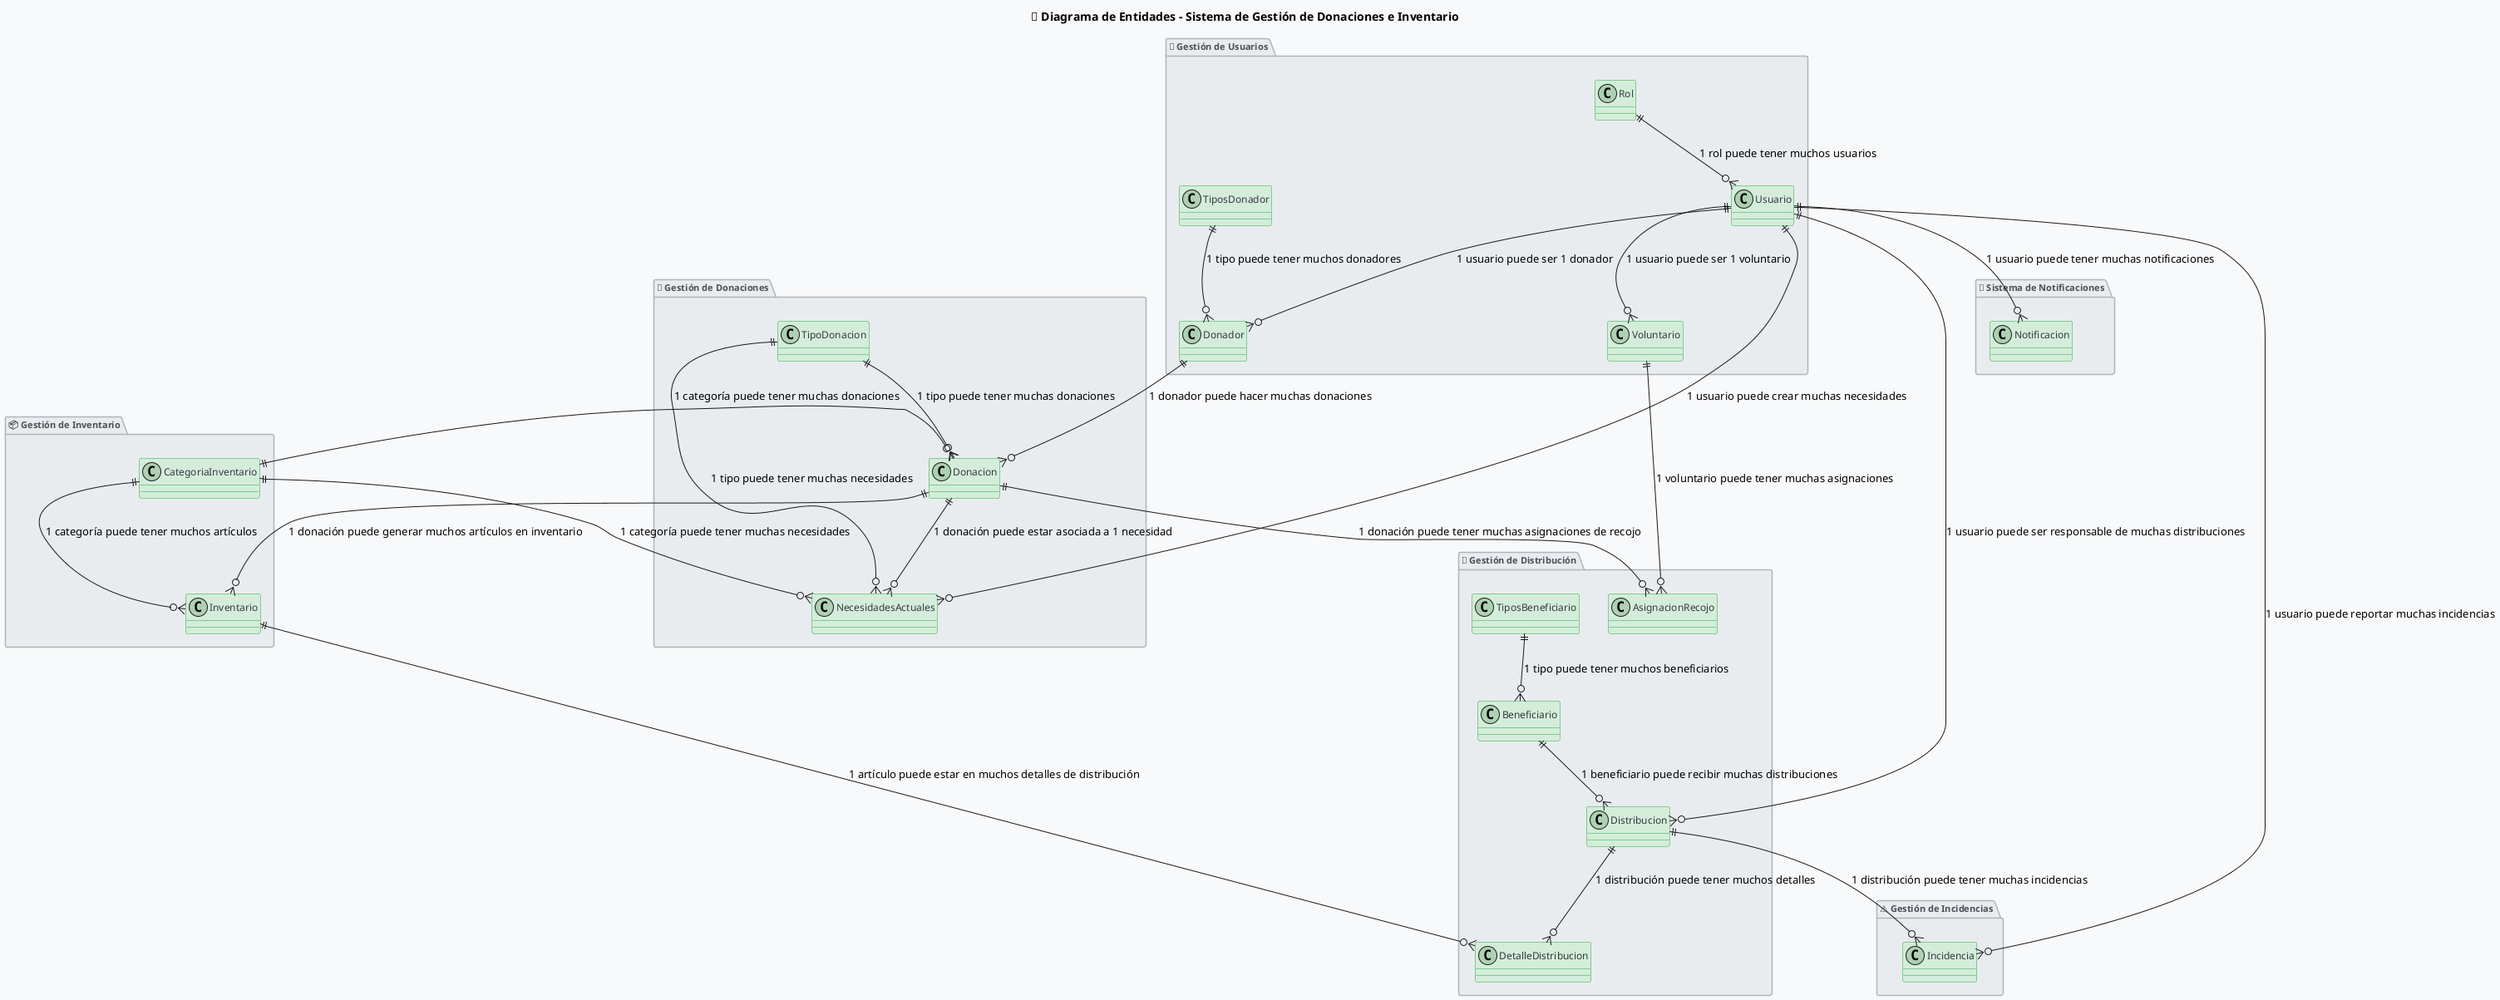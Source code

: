 @startuml
skinparam backgroundColor #f8f9fa
skinparam class {
  BackgroundColor #d4edda
  BorderColor #28a745
  FontColor #343a40
  FontSize 12
}

skinparam package {
  BackgroundColor #e9ecef
  BorderColor #adb5bd
  FontColor #495057
  FontSize 11
  FontStyle bold
}

title "🏢 Diagrama de Entidades - Sistema de Gestión de Donaciones e Inventario"

package "👥 Gestión de Usuarios" {
  class Usuario
  class Rol
  class Donador
  class TiposDonador
  class Voluntario
}

package "💝 Gestión de Donaciones" {
  class Donacion
  class TipoDonacion
  class NecesidadesActuales
}

package "📦 Gestión de Inventario" {
  class Inventario
  class CategoriaInventario
}

package "🚚 Gestión de Distribución" {
  class Distribucion
  class DetalleDistribucion
  class AsignacionRecojo
  class Beneficiario
  class TiposBeneficiario
}

package "🔔 Sistema de Notificaciones" {
  class Notificacion
}

package "⚠️ Gestión de Incidencias" {
  class Incidencia
}

' Relaciones entre entidades
Usuario ||--o{ Donador : "1 usuario puede ser 1 donador"
Usuario ||--o{ Voluntario : "1 usuario puede ser 1 voluntario"
Usuario ||--o{ Notificacion : "1 usuario puede tener muchas notificaciones"
Usuario ||--o{ Incidencia : "1 usuario puede reportar muchas incidencias"
Usuario ||--o{ Distribucion : "1 usuario puede ser responsable de muchas distribuciones"
Usuario ||--o{ NecesidadesActuales : "1 usuario puede crear muchas necesidades"

Rol ||--o{ Usuario : "1 rol puede tener muchos usuarios"

TiposDonador ||--o{ Donador : "1 tipo puede tener muchos donadores"
TiposBeneficiario ||--o{ Beneficiario : "1 tipo puede tener muchos beneficiarios"

Donador ||--o{ Donacion : "1 donador puede hacer muchas donaciones"
TipoDonacion ||--o{ Donacion : "1 tipo puede tener muchas donaciones"
CategoriaInventario ||--o{ Donacion : "1 categoría puede tener muchas donaciones"
CategoriaInventario ||--o{ Inventario : "1 categoría puede tener muchos artículos"
CategoriaInventario ||--o{ NecesidadesActuales : "1 categoría puede tener muchas necesidades"

Donacion ||--o{ Inventario : "1 donación puede generar muchos artículos en inventario"
Donacion ||--o{ AsignacionRecojo : "1 donación puede tener muchas asignaciones de recojo"
Donacion ||--o{ NecesidadesActuales : "1 donación puede estar asociada a 1 necesidad"

Voluntario ||--o{ AsignacionRecojo : "1 voluntario puede tener muchas asignaciones"

Distribucion ||--o{ DetalleDistribucion : "1 distribución puede tener muchos detalles"
Distribucion ||--o{ Incidencia : "1 distribución puede tener muchas incidencias"
Beneficiario ||--o{ Distribucion : "1 beneficiario puede recibir muchas distribuciones"

Inventario ||--o{ DetalleDistribucion : "1 artículo puede estar en muchos detalles de distribución"

TipoDonacion ||--o{ NecesidadesActuales : "1 tipo puede tener muchas necesidades"

@enduml 